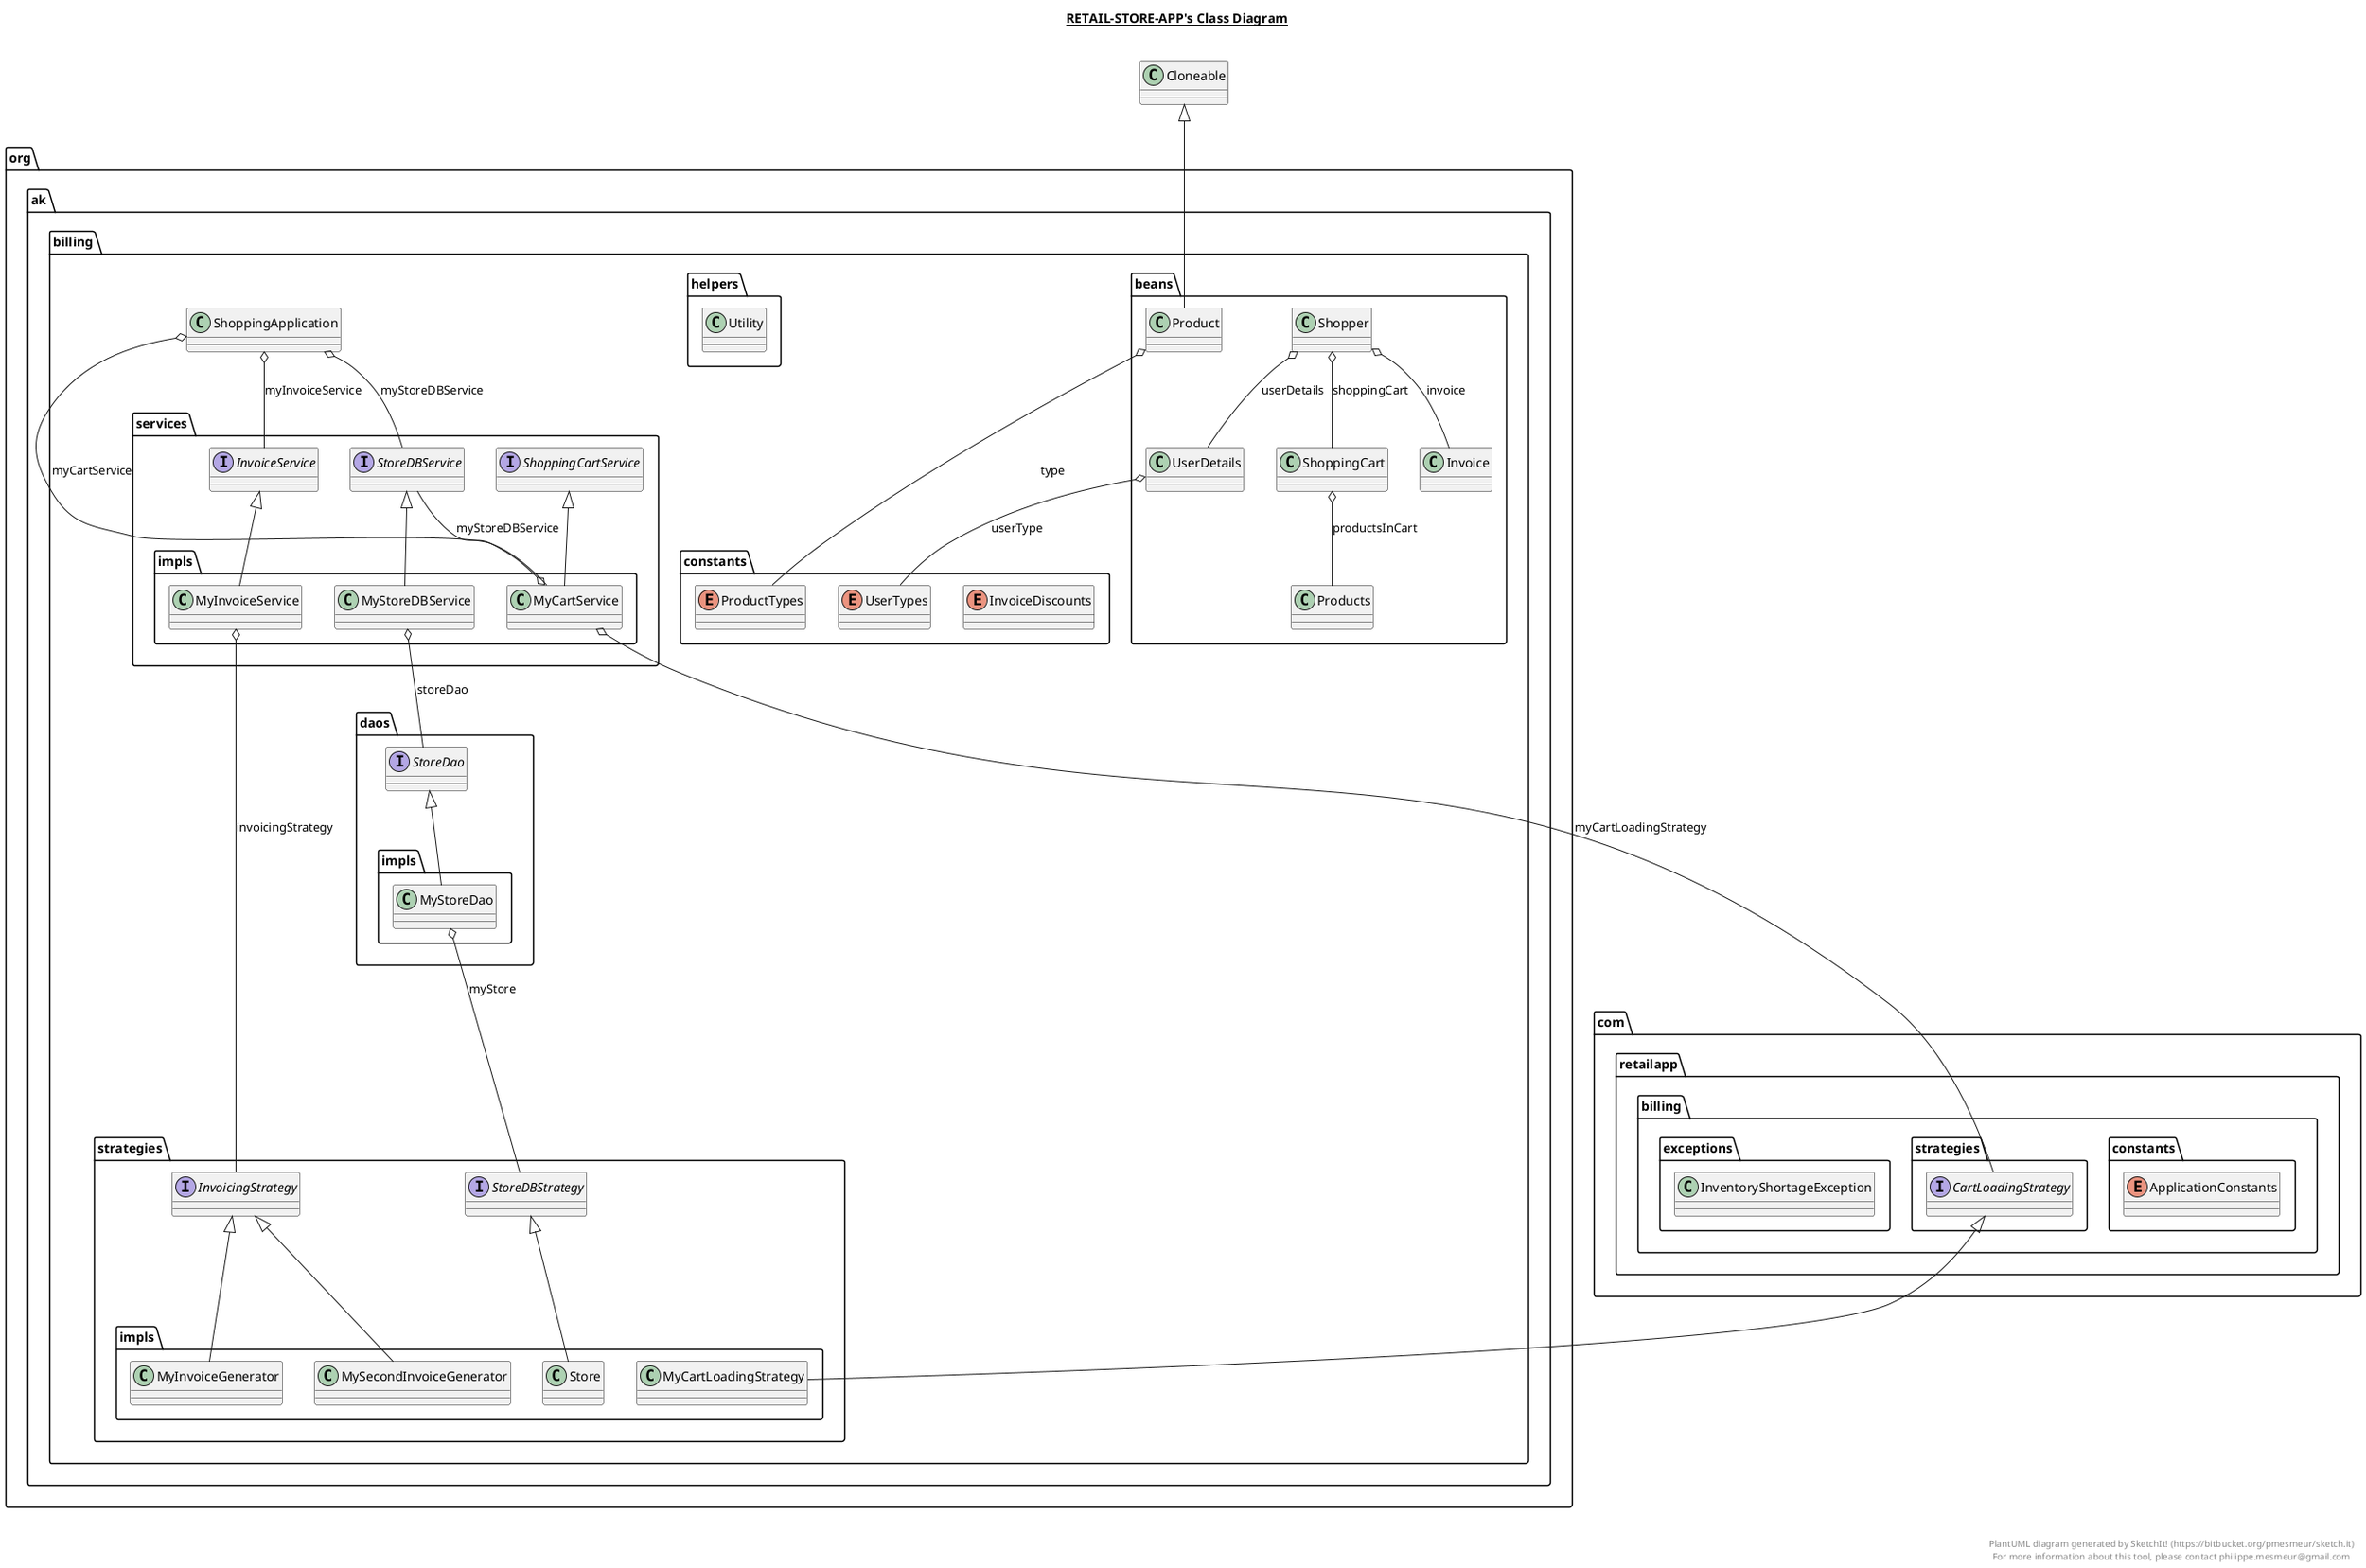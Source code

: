 @startuml

title __RETAIL-STORE-APP's Class Diagram__\n

  package com.retailapp.billing {
    package com.retailapp.billing.constants {
      enum ApplicationConstants {
      }
    }
  }
  

  package com.retailapp.billing {
    package com.retailapp.billing.strategies {
      interface CartLoadingStrategy {
      }
    }
  }
  

  package com.retailapp.billing {
    package com.retailapp.billing.exceptions {
      class InventoryShortageException {
      }
    }
  }
  

  package org.ak.billing {
    package org.ak.billing.beans {
      class Invoice {
      }
    }
  }
  

  package org.ak.billing {
    package org.ak.billing.constants {
      enum InvoiceDiscounts {
      }
    }
  }
  

  package org.ak.billing {
    package org.ak.billing.services {
      interface InvoiceService {
      }
    }
  }
  

  package org.ak.billing {
    package org.ak.billing.strategies {
      interface InvoicingStrategy {
      }
    }
  }
  

  package org.ak.billing {
    package org.ak.billing.strategies {
      package org.ak.billing.strategies.impls {
        class MyCartLoadingStrategy {
        }
      }
    }
  }
  

  package org.ak.billing {
    package org.ak.billing.services {
      package org.ak.billing.services.impls {
        class MyCartService {
        }
      }
    }
  }
  

  package org.ak.billing {
    package org.ak.billing.strategies {
      package org.ak.billing.strategies.impls {
        class MyInvoiceGenerator {
        }
      }
    }
  }
  

  package org.ak.billing {
    package org.ak.billing.services {
      package org.ak.billing.services.impls {
        class MyInvoiceService {
        }
      }
    }
  }
  

  package org.ak.billing {
    package org.ak.billing.strategies {
      package org.ak.billing.strategies.impls {
        class MySecondInvoiceGenerator {
        }
      }
    }
  }
  

  package org.ak.billing {
    package org.ak.billing.services {
      package org.ak.billing.services.impls {
        class MyStoreDBService {
        }
      }
    }
  }
  

  package org.ak.billing {
    package org.ak.billing.daos {
      package org.ak.billing.daos.impls {
        class MyStoreDao {
        }
      }
    }
  }
  

  package org.ak.billing {
    package org.ak.billing.beans {
      class Product {
      }
    }
  }
  

  package org.ak.billing {
    package org.ak.billing.constants {
      enum ProductTypes {
      }
    }
  }
  

  package org.ak.billing {
    package org.ak.billing.beans {
      class Products {
      }
    }
  }
  

  package org.ak.billing {
    package org.ak.billing.beans {
      class Shopper {
      }
    }
  }
  

  package org.ak.billing {
    class ShoppingApplication {
    }
  }
  

  package org.ak.billing {
    package org.ak.billing.beans {
      class ShoppingCart {
      }
    }
  }
  

  package org.ak.billing {
    package org.ak.billing.services {
      interface ShoppingCartService {
      }
    }
  }
  

  package org.ak.billing {
    package org.ak.billing.strategies {
      package org.ak.billing.strategies.impls {
        class Store {
        }
      }
    }
  }
  

  package org.ak.billing {
    package org.ak.billing.services {
      interface StoreDBService {
      }
    }
  }
  

  package org.ak.billing {
    package org.ak.billing.strategies {
      interface StoreDBStrategy {
      }
    }
  }
  

  package org.ak.billing {
    package org.ak.billing.daos {
      interface StoreDao {
      }
    }
  }
  

  package org.ak.billing {
    package org.ak.billing.beans {
      class UserDetails {
      }
    }
  }
  

  package org.ak.billing {
    package org.ak.billing.constants {
      enum UserTypes {
      }
    }
  }
  

  package org.ak.billing {
    package org.ak.billing.helpers {
      class Utility {
      }
    }
  }
  

  MyCartLoadingStrategy -up-|> CartLoadingStrategy
  MyCartService -up-|> ShoppingCartService
  MyCartService o-- StoreDBService : myStoreDBService
  MyCartService o-- CartLoadingStrategy : myCartLoadingStrategy
  MyInvoiceGenerator -up-|> InvoicingStrategy
  MyInvoiceService -up-|> InvoiceService
  MyInvoiceService o-- InvoicingStrategy : invoicingStrategy
  MySecondInvoiceGenerator -up-|> InvoicingStrategy
  MyStoreDBService -up-|> StoreDBService
  MyStoreDBService o-- StoreDao : storeDao
  MyStoreDao -up-|> StoreDao
  MyStoreDao o-- StoreDBStrategy : myStore
  Product -up-|> Cloneable
  Product o-- ProductTypes : type
  Shopper o-- UserDetails : userDetails
  Shopper o-- ShoppingCart : shoppingCart
  Shopper o-- Invoice : invoice
  ShoppingApplication o-- StoreDBService : myStoreDBService
  ShoppingApplication o-- MyCartService : myCartService
  ShoppingApplication o-- InvoiceService : myInvoiceService
  ShoppingCart o-- Products : productsInCart
  Store -up-|> StoreDBStrategy
  UserDetails o-- UserTypes : userType


right footer


PlantUML diagram generated by SketchIt! (https://bitbucket.org/pmesmeur/sketch.it)
For more information about this tool, please contact philippe.mesmeur@gmail.com
endfooter

@enduml
